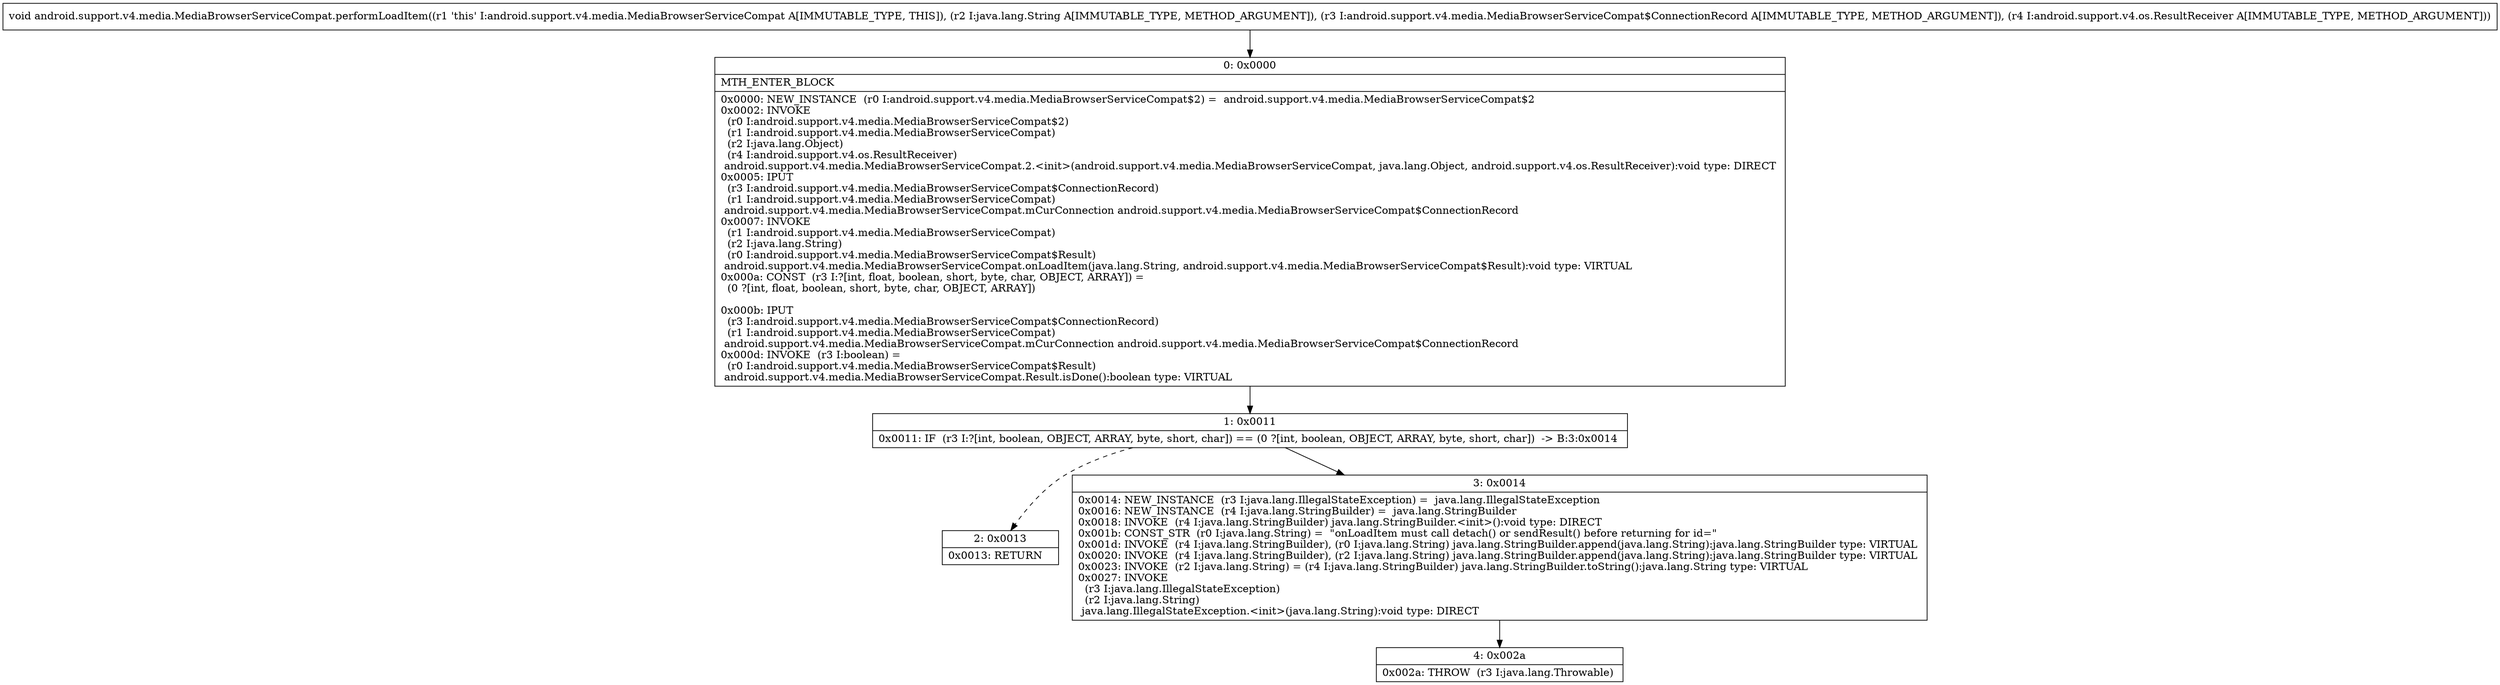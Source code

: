 digraph "CFG forandroid.support.v4.media.MediaBrowserServiceCompat.performLoadItem(Ljava\/lang\/String;Landroid\/support\/v4\/media\/MediaBrowserServiceCompat$ConnectionRecord;Landroid\/support\/v4\/os\/ResultReceiver;)V" {
Node_0 [shape=record,label="{0\:\ 0x0000|MTH_ENTER_BLOCK\l|0x0000: NEW_INSTANCE  (r0 I:android.support.v4.media.MediaBrowserServiceCompat$2) =  android.support.v4.media.MediaBrowserServiceCompat$2 \l0x0002: INVOKE  \l  (r0 I:android.support.v4.media.MediaBrowserServiceCompat$2)\l  (r1 I:android.support.v4.media.MediaBrowserServiceCompat)\l  (r2 I:java.lang.Object)\l  (r4 I:android.support.v4.os.ResultReceiver)\l android.support.v4.media.MediaBrowserServiceCompat.2.\<init\>(android.support.v4.media.MediaBrowserServiceCompat, java.lang.Object, android.support.v4.os.ResultReceiver):void type: DIRECT \l0x0005: IPUT  \l  (r3 I:android.support.v4.media.MediaBrowserServiceCompat$ConnectionRecord)\l  (r1 I:android.support.v4.media.MediaBrowserServiceCompat)\l android.support.v4.media.MediaBrowserServiceCompat.mCurConnection android.support.v4.media.MediaBrowserServiceCompat$ConnectionRecord \l0x0007: INVOKE  \l  (r1 I:android.support.v4.media.MediaBrowserServiceCompat)\l  (r2 I:java.lang.String)\l  (r0 I:android.support.v4.media.MediaBrowserServiceCompat$Result)\l android.support.v4.media.MediaBrowserServiceCompat.onLoadItem(java.lang.String, android.support.v4.media.MediaBrowserServiceCompat$Result):void type: VIRTUAL \l0x000a: CONST  (r3 I:?[int, float, boolean, short, byte, char, OBJECT, ARRAY]) = \l  (0 ?[int, float, boolean, short, byte, char, OBJECT, ARRAY])\l \l0x000b: IPUT  \l  (r3 I:android.support.v4.media.MediaBrowserServiceCompat$ConnectionRecord)\l  (r1 I:android.support.v4.media.MediaBrowserServiceCompat)\l android.support.v4.media.MediaBrowserServiceCompat.mCurConnection android.support.v4.media.MediaBrowserServiceCompat$ConnectionRecord \l0x000d: INVOKE  (r3 I:boolean) = \l  (r0 I:android.support.v4.media.MediaBrowserServiceCompat$Result)\l android.support.v4.media.MediaBrowserServiceCompat.Result.isDone():boolean type: VIRTUAL \l}"];
Node_1 [shape=record,label="{1\:\ 0x0011|0x0011: IF  (r3 I:?[int, boolean, OBJECT, ARRAY, byte, short, char]) == (0 ?[int, boolean, OBJECT, ARRAY, byte, short, char])  \-\> B:3:0x0014 \l}"];
Node_2 [shape=record,label="{2\:\ 0x0013|0x0013: RETURN   \l}"];
Node_3 [shape=record,label="{3\:\ 0x0014|0x0014: NEW_INSTANCE  (r3 I:java.lang.IllegalStateException) =  java.lang.IllegalStateException \l0x0016: NEW_INSTANCE  (r4 I:java.lang.StringBuilder) =  java.lang.StringBuilder \l0x0018: INVOKE  (r4 I:java.lang.StringBuilder) java.lang.StringBuilder.\<init\>():void type: DIRECT \l0x001b: CONST_STR  (r0 I:java.lang.String) =  \"onLoadItem must call detach() or sendResult() before returning for id=\" \l0x001d: INVOKE  (r4 I:java.lang.StringBuilder), (r0 I:java.lang.String) java.lang.StringBuilder.append(java.lang.String):java.lang.StringBuilder type: VIRTUAL \l0x0020: INVOKE  (r4 I:java.lang.StringBuilder), (r2 I:java.lang.String) java.lang.StringBuilder.append(java.lang.String):java.lang.StringBuilder type: VIRTUAL \l0x0023: INVOKE  (r2 I:java.lang.String) = (r4 I:java.lang.StringBuilder) java.lang.StringBuilder.toString():java.lang.String type: VIRTUAL \l0x0027: INVOKE  \l  (r3 I:java.lang.IllegalStateException)\l  (r2 I:java.lang.String)\l java.lang.IllegalStateException.\<init\>(java.lang.String):void type: DIRECT \l}"];
Node_4 [shape=record,label="{4\:\ 0x002a|0x002a: THROW  (r3 I:java.lang.Throwable) \l}"];
MethodNode[shape=record,label="{void android.support.v4.media.MediaBrowserServiceCompat.performLoadItem((r1 'this' I:android.support.v4.media.MediaBrowserServiceCompat A[IMMUTABLE_TYPE, THIS]), (r2 I:java.lang.String A[IMMUTABLE_TYPE, METHOD_ARGUMENT]), (r3 I:android.support.v4.media.MediaBrowserServiceCompat$ConnectionRecord A[IMMUTABLE_TYPE, METHOD_ARGUMENT]), (r4 I:android.support.v4.os.ResultReceiver A[IMMUTABLE_TYPE, METHOD_ARGUMENT])) }"];
MethodNode -> Node_0;
Node_0 -> Node_1;
Node_1 -> Node_2[style=dashed];
Node_1 -> Node_3;
Node_3 -> Node_4;
}

